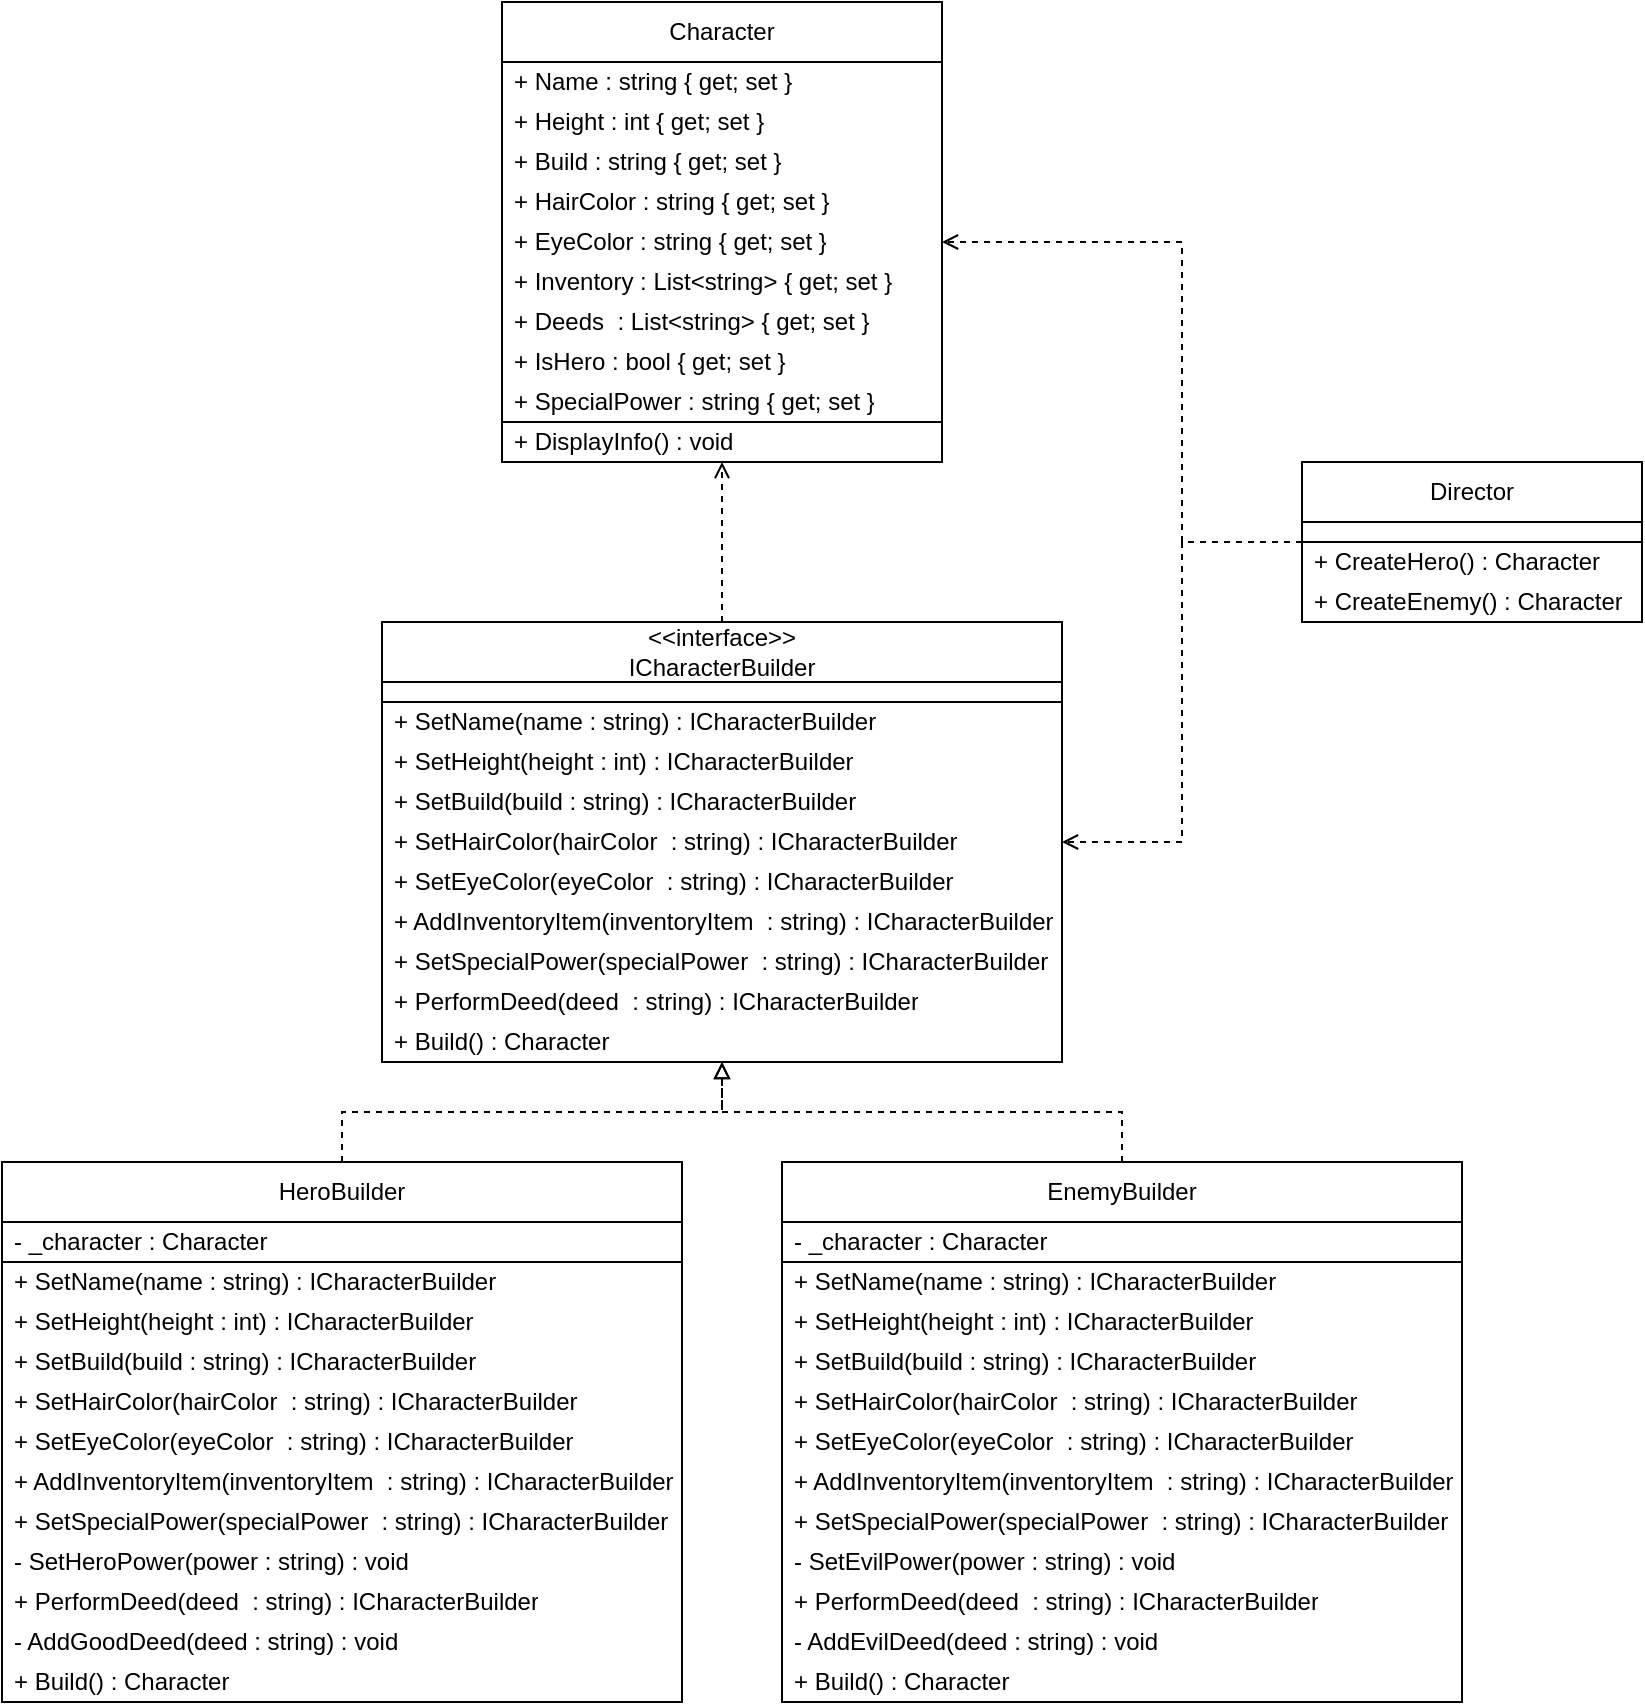 <mxfile version="26.1.0">
  <diagram name="Page-1" id="yLe5yKlHNv7oeGr_GyK9">
    <mxGraphModel dx="932" dy="1340" grid="1" gridSize="10" guides="1" tooltips="1" connect="1" arrows="1" fold="1" page="1" pageScale="1" pageWidth="850" pageHeight="1100" math="0" shadow="0">
      <root>
        <mxCell id="0" />
        <mxCell id="1" parent="0" />
        <mxCell id="oqH6EuFFZUoqmTGzVkV0-65" style="edgeStyle=orthogonalEdgeStyle;rounded=0;orthogonalLoop=1;jettySize=auto;html=1;dashed=1;endArrow=open;endFill=0;" edge="1" parent="1" source="oqH6EuFFZUoqmTGzVkV0-1" target="oqH6EuFFZUoqmTGzVkV0-52">
          <mxGeometry relative="1" as="geometry" />
        </mxCell>
        <mxCell id="oqH6EuFFZUoqmTGzVkV0-1" value="&amp;lt;&amp;lt;interface&amp;gt;&amp;gt;&lt;div&gt;ICharacterBuilder&lt;/div&gt;" style="swimlane;fontStyle=0;childLayout=stackLayout;horizontal=1;startSize=30;horizontalStack=0;resizeParent=1;resizeParentMax=0;resizeLast=0;collapsible=1;marginBottom=0;whiteSpace=wrap;html=1;" vertex="1" parent="1">
          <mxGeometry x="340" y="520" width="340" height="220" as="geometry" />
        </mxCell>
        <mxCell id="oqH6EuFFZUoqmTGzVkV0-2" value="." style="text;strokeColor=none;fillColor=none;align=left;verticalAlign=middle;spacingLeft=4;spacingRight=4;overflow=hidden;points=[[0,0.5],[1,0.5]];portConstraint=eastwest;rotatable=0;whiteSpace=wrap;html=1;" vertex="1" parent="oqH6EuFFZUoqmTGzVkV0-1">
          <mxGeometry y="30" width="340" height="10" as="geometry" />
        </mxCell>
        <mxCell id="oqH6EuFFZUoqmTGzVkV0-5" value="" style="swimlane;startSize=0;" vertex="1" parent="oqH6EuFFZUoqmTGzVkV0-1">
          <mxGeometry y="40" width="340" height="180" as="geometry" />
        </mxCell>
        <mxCell id="oqH6EuFFZUoqmTGzVkV0-6" value="+ SetName(name : string) : ICharacterBuilder" style="text;strokeColor=none;fillColor=none;align=left;verticalAlign=middle;spacingLeft=4;spacingRight=4;overflow=hidden;points=[[0,0.5],[1,0.5]];portConstraint=eastwest;rotatable=0;whiteSpace=wrap;html=1;" vertex="1" parent="oqH6EuFFZUoqmTGzVkV0-5">
          <mxGeometry width="320" height="20" as="geometry" />
        </mxCell>
        <mxCell id="oqH6EuFFZUoqmTGzVkV0-7" value="+ SetHeight(height :&amp;nbsp;int)&amp;nbsp;: ICharacterBuilder" style="text;strokeColor=none;fillColor=none;align=left;verticalAlign=middle;spacingLeft=4;spacingRight=4;overflow=hidden;points=[[0,0.5],[1,0.5]];portConstraint=eastwest;rotatable=0;whiteSpace=wrap;html=1;" vertex="1" parent="oqH6EuFFZUoqmTGzVkV0-5">
          <mxGeometry y="20" width="320" height="20" as="geometry" />
        </mxCell>
        <mxCell id="oqH6EuFFZUoqmTGzVkV0-8" value="+ SetBuild(build&amp;nbsp;: string) : ICharacterBuilder" style="text;strokeColor=none;fillColor=none;align=left;verticalAlign=middle;spacingLeft=4;spacingRight=4;overflow=hidden;points=[[0,0.5],[1,0.5]];portConstraint=eastwest;rotatable=0;whiteSpace=wrap;html=1;" vertex="1" parent="oqH6EuFFZUoqmTGzVkV0-5">
          <mxGeometry y="40" width="320" height="20" as="geometry" />
        </mxCell>
        <mxCell id="oqH6EuFFZUoqmTGzVkV0-9" value="+ SetHairColor(hairColor&amp;nbsp;&amp;nbsp;: string) : ICharacterBuilder" style="text;strokeColor=none;fillColor=none;align=left;verticalAlign=middle;spacingLeft=4;spacingRight=4;overflow=hidden;points=[[0,0.5],[1,0.5]];portConstraint=eastwest;rotatable=0;whiteSpace=wrap;html=1;" vertex="1" parent="oqH6EuFFZUoqmTGzVkV0-5">
          <mxGeometry y="60" width="320" height="20" as="geometry" />
        </mxCell>
        <mxCell id="oqH6EuFFZUoqmTGzVkV0-10" value="+ SetEyeColor(eyeColor&amp;nbsp;&amp;nbsp;: string) : ICharacterBuilder" style="text;strokeColor=none;fillColor=none;align=left;verticalAlign=middle;spacingLeft=4;spacingRight=4;overflow=hidden;points=[[0,0.5],[1,0.5]];portConstraint=eastwest;rotatable=0;whiteSpace=wrap;html=1;" vertex="1" parent="oqH6EuFFZUoqmTGzVkV0-5">
          <mxGeometry y="80" width="320" height="20" as="geometry" />
        </mxCell>
        <mxCell id="oqH6EuFFZUoqmTGzVkV0-11" value="+ AddInventoryItem(inventoryItem&amp;nbsp;&amp;nbsp;: string) : ICharacterBuilder" style="text;strokeColor=none;fillColor=none;align=left;verticalAlign=middle;spacingLeft=4;spacingRight=4;overflow=hidden;points=[[0,0.5],[1,0.5]];portConstraint=eastwest;rotatable=0;whiteSpace=wrap;html=1;" vertex="1" parent="oqH6EuFFZUoqmTGzVkV0-5">
          <mxGeometry y="100" width="340" height="20" as="geometry" />
        </mxCell>
        <mxCell id="oqH6EuFFZUoqmTGzVkV0-12" value="+ SetSpecialPower(specialPower&amp;nbsp;&amp;nbsp;: string) : ICharacterBuilder" style="text;strokeColor=none;fillColor=none;align=left;verticalAlign=middle;spacingLeft=4;spacingRight=4;overflow=hidden;points=[[0,0.5],[1,0.5]];portConstraint=eastwest;rotatable=0;whiteSpace=wrap;html=1;" vertex="1" parent="oqH6EuFFZUoqmTGzVkV0-5">
          <mxGeometry y="120" width="340" height="20" as="geometry" />
        </mxCell>
        <mxCell id="oqH6EuFFZUoqmTGzVkV0-13" value="+ PerformDeed(deed&amp;nbsp;&amp;nbsp;: string) : ICharacterBuilder" style="text;strokeColor=none;fillColor=none;align=left;verticalAlign=middle;spacingLeft=4;spacingRight=4;overflow=hidden;points=[[0,0.5],[1,0.5]];portConstraint=eastwest;rotatable=0;whiteSpace=wrap;html=1;" vertex="1" parent="oqH6EuFFZUoqmTGzVkV0-5">
          <mxGeometry y="140" width="340" height="20" as="geometry" />
        </mxCell>
        <mxCell id="oqH6EuFFZUoqmTGzVkV0-14" value="+ Build() : Character" style="text;strokeColor=none;fillColor=none;align=left;verticalAlign=middle;spacingLeft=4;spacingRight=4;overflow=hidden;points=[[0,0.5],[1,0.5]];portConstraint=eastwest;rotatable=0;whiteSpace=wrap;html=1;" vertex="1" parent="oqH6EuFFZUoqmTGzVkV0-5">
          <mxGeometry y="160" width="340" height="20" as="geometry" />
        </mxCell>
        <mxCell id="oqH6EuFFZUoqmTGzVkV0-43" style="edgeStyle=orthogonalEdgeStyle;rounded=0;orthogonalLoop=1;jettySize=auto;html=1;endArrow=block;endFill=0;dashed=1;" edge="1" parent="1" source="oqH6EuFFZUoqmTGzVkV0-15" target="oqH6EuFFZUoqmTGzVkV0-1">
          <mxGeometry relative="1" as="geometry" />
        </mxCell>
        <mxCell id="oqH6EuFFZUoqmTGzVkV0-15" value="&lt;div&gt;HeroBuilder&lt;/div&gt;" style="swimlane;fontStyle=0;childLayout=stackLayout;horizontal=1;startSize=30;horizontalStack=0;resizeParent=1;resizeParentMax=0;resizeLast=0;collapsible=1;marginBottom=0;whiteSpace=wrap;html=1;" vertex="1" parent="1">
          <mxGeometry x="150" y="790" width="340" height="270" as="geometry" />
        </mxCell>
        <mxCell id="oqH6EuFFZUoqmTGzVkV0-16" value="- _character : Character" style="text;strokeColor=none;fillColor=none;align=left;verticalAlign=middle;spacingLeft=4;spacingRight=4;overflow=hidden;points=[[0,0.5],[1,0.5]];portConstraint=eastwest;rotatable=0;whiteSpace=wrap;html=1;" vertex="1" parent="oqH6EuFFZUoqmTGzVkV0-15">
          <mxGeometry y="30" width="340" height="20" as="geometry" />
        </mxCell>
        <mxCell id="oqH6EuFFZUoqmTGzVkV0-17" value="" style="swimlane;startSize=0;" vertex="1" parent="oqH6EuFFZUoqmTGzVkV0-15">
          <mxGeometry y="50" width="340" height="220" as="geometry" />
        </mxCell>
        <mxCell id="oqH6EuFFZUoqmTGzVkV0-18" value="+ SetName(name : string) : ICharacterBuilder" style="text;strokeColor=none;fillColor=none;align=left;verticalAlign=middle;spacingLeft=4;spacingRight=4;overflow=hidden;points=[[0,0.5],[1,0.5]];portConstraint=eastwest;rotatable=0;whiteSpace=wrap;html=1;" vertex="1" parent="oqH6EuFFZUoqmTGzVkV0-17">
          <mxGeometry width="320" height="20" as="geometry" />
        </mxCell>
        <mxCell id="oqH6EuFFZUoqmTGzVkV0-19" value="+ SetHeight(height :&amp;nbsp;int)&amp;nbsp;: ICharacterBuilder" style="text;strokeColor=none;fillColor=none;align=left;verticalAlign=middle;spacingLeft=4;spacingRight=4;overflow=hidden;points=[[0,0.5],[1,0.5]];portConstraint=eastwest;rotatable=0;whiteSpace=wrap;html=1;" vertex="1" parent="oqH6EuFFZUoqmTGzVkV0-17">
          <mxGeometry y="20" width="320" height="20" as="geometry" />
        </mxCell>
        <mxCell id="oqH6EuFFZUoqmTGzVkV0-20" value="+ SetBuild(build&amp;nbsp;: string) : ICharacterBuilder" style="text;strokeColor=none;fillColor=none;align=left;verticalAlign=middle;spacingLeft=4;spacingRight=4;overflow=hidden;points=[[0,0.5],[1,0.5]];portConstraint=eastwest;rotatable=0;whiteSpace=wrap;html=1;" vertex="1" parent="oqH6EuFFZUoqmTGzVkV0-17">
          <mxGeometry y="40" width="320" height="20" as="geometry" />
        </mxCell>
        <mxCell id="oqH6EuFFZUoqmTGzVkV0-21" value="+ SetHairColor(hairColor&amp;nbsp;&amp;nbsp;: string) : ICharacterBuilder" style="text;strokeColor=none;fillColor=none;align=left;verticalAlign=middle;spacingLeft=4;spacingRight=4;overflow=hidden;points=[[0,0.5],[1,0.5]];portConstraint=eastwest;rotatable=0;whiteSpace=wrap;html=1;" vertex="1" parent="oqH6EuFFZUoqmTGzVkV0-17">
          <mxGeometry y="60" width="320" height="20" as="geometry" />
        </mxCell>
        <mxCell id="oqH6EuFFZUoqmTGzVkV0-22" value="+ SetEyeColor(eyeColor&amp;nbsp;&amp;nbsp;: string) : ICharacterBuilder" style="text;strokeColor=none;fillColor=none;align=left;verticalAlign=middle;spacingLeft=4;spacingRight=4;overflow=hidden;points=[[0,0.5],[1,0.5]];portConstraint=eastwest;rotatable=0;whiteSpace=wrap;html=1;" vertex="1" parent="oqH6EuFFZUoqmTGzVkV0-17">
          <mxGeometry y="80" width="320" height="20" as="geometry" />
        </mxCell>
        <mxCell id="oqH6EuFFZUoqmTGzVkV0-23" value="+ AddInventoryItem(inventoryItem&amp;nbsp;&amp;nbsp;: string) : ICharacterBuilder" style="text;strokeColor=none;fillColor=none;align=left;verticalAlign=middle;spacingLeft=4;spacingRight=4;overflow=hidden;points=[[0,0.5],[1,0.5]];portConstraint=eastwest;rotatable=0;whiteSpace=wrap;html=1;" vertex="1" parent="oqH6EuFFZUoqmTGzVkV0-17">
          <mxGeometry y="100" width="340" height="20" as="geometry" />
        </mxCell>
        <mxCell id="oqH6EuFFZUoqmTGzVkV0-24" value="+ SetSpecialPower(specialPower&amp;nbsp;&amp;nbsp;: string) : ICharacterBuilder" style="text;strokeColor=none;fillColor=none;align=left;verticalAlign=middle;spacingLeft=4;spacingRight=4;overflow=hidden;points=[[0,0.5],[1,0.5]];portConstraint=eastwest;rotatable=0;whiteSpace=wrap;html=1;" vertex="1" parent="oqH6EuFFZUoqmTGzVkV0-17">
          <mxGeometry y="120" width="340" height="20" as="geometry" />
        </mxCell>
        <mxCell id="oqH6EuFFZUoqmTGzVkV0-25" value="+ PerformDeed(deed&amp;nbsp;&amp;nbsp;: string) : ICharacterBuilder" style="text;strokeColor=none;fillColor=none;align=left;verticalAlign=middle;spacingLeft=4;spacingRight=4;overflow=hidden;points=[[0,0.5],[1,0.5]];portConstraint=eastwest;rotatable=0;whiteSpace=wrap;html=1;" vertex="1" parent="oqH6EuFFZUoqmTGzVkV0-17">
          <mxGeometry y="160" width="340" height="20" as="geometry" />
        </mxCell>
        <mxCell id="oqH6EuFFZUoqmTGzVkV0-26" value="+ Build() : Character" style="text;strokeColor=none;fillColor=none;align=left;verticalAlign=middle;spacingLeft=4;spacingRight=4;overflow=hidden;points=[[0,0.5],[1,0.5]];portConstraint=eastwest;rotatable=0;whiteSpace=wrap;html=1;" vertex="1" parent="oqH6EuFFZUoqmTGzVkV0-17">
          <mxGeometry y="200" width="340" height="20" as="geometry" />
        </mxCell>
        <mxCell id="oqH6EuFFZUoqmTGzVkV0-27" value="- SetHeroPower(power : string) : void" style="text;strokeColor=none;fillColor=none;align=left;verticalAlign=middle;spacingLeft=4;spacingRight=4;overflow=hidden;points=[[0,0.5],[1,0.5]];portConstraint=eastwest;rotatable=0;whiteSpace=wrap;html=1;" vertex="1" parent="oqH6EuFFZUoqmTGzVkV0-17">
          <mxGeometry y="140" width="340" height="20" as="geometry" />
        </mxCell>
        <mxCell id="oqH6EuFFZUoqmTGzVkV0-28" value="- AddGoodDeed(deed : string) : void" style="text;strokeColor=none;fillColor=none;align=left;verticalAlign=middle;spacingLeft=4;spacingRight=4;overflow=hidden;points=[[0,0.5],[1,0.5]];portConstraint=eastwest;rotatable=0;whiteSpace=wrap;html=1;" vertex="1" parent="oqH6EuFFZUoqmTGzVkV0-17">
          <mxGeometry y="180" width="340" height="20" as="geometry" />
        </mxCell>
        <mxCell id="oqH6EuFFZUoqmTGzVkV0-44" style="edgeStyle=orthogonalEdgeStyle;rounded=0;orthogonalLoop=1;jettySize=auto;html=1;endArrow=block;endFill=0;dashed=1;" edge="1" parent="1" source="oqH6EuFFZUoqmTGzVkV0-29" target="oqH6EuFFZUoqmTGzVkV0-1">
          <mxGeometry relative="1" as="geometry" />
        </mxCell>
        <mxCell id="oqH6EuFFZUoqmTGzVkV0-29" value="&lt;div&gt;EnemyBuilder&lt;/div&gt;" style="swimlane;fontStyle=0;childLayout=stackLayout;horizontal=1;startSize=30;horizontalStack=0;resizeParent=1;resizeParentMax=0;resizeLast=0;collapsible=1;marginBottom=0;whiteSpace=wrap;html=1;" vertex="1" parent="1">
          <mxGeometry x="540" y="790" width="340" height="270" as="geometry" />
        </mxCell>
        <mxCell id="oqH6EuFFZUoqmTGzVkV0-30" value="- _character : Character" style="text;strokeColor=none;fillColor=none;align=left;verticalAlign=middle;spacingLeft=4;spacingRight=4;overflow=hidden;points=[[0,0.5],[1,0.5]];portConstraint=eastwest;rotatable=0;whiteSpace=wrap;html=1;" vertex="1" parent="oqH6EuFFZUoqmTGzVkV0-29">
          <mxGeometry y="30" width="340" height="20" as="geometry" />
        </mxCell>
        <mxCell id="oqH6EuFFZUoqmTGzVkV0-31" value="" style="swimlane;startSize=0;" vertex="1" parent="oqH6EuFFZUoqmTGzVkV0-29">
          <mxGeometry y="50" width="340" height="220" as="geometry" />
        </mxCell>
        <mxCell id="oqH6EuFFZUoqmTGzVkV0-32" value="+ SetName(name : string) : ICharacterBuilder" style="text;strokeColor=none;fillColor=none;align=left;verticalAlign=middle;spacingLeft=4;spacingRight=4;overflow=hidden;points=[[0,0.5],[1,0.5]];portConstraint=eastwest;rotatable=0;whiteSpace=wrap;html=1;" vertex="1" parent="oqH6EuFFZUoqmTGzVkV0-31">
          <mxGeometry width="320" height="20" as="geometry" />
        </mxCell>
        <mxCell id="oqH6EuFFZUoqmTGzVkV0-33" value="+ SetHeight(height :&amp;nbsp;int)&amp;nbsp;: ICharacterBuilder" style="text;strokeColor=none;fillColor=none;align=left;verticalAlign=middle;spacingLeft=4;spacingRight=4;overflow=hidden;points=[[0,0.5],[1,0.5]];portConstraint=eastwest;rotatable=0;whiteSpace=wrap;html=1;" vertex="1" parent="oqH6EuFFZUoqmTGzVkV0-31">
          <mxGeometry y="20" width="320" height="20" as="geometry" />
        </mxCell>
        <mxCell id="oqH6EuFFZUoqmTGzVkV0-34" value="+ SetBuild(build&amp;nbsp;: string) : ICharacterBuilder" style="text;strokeColor=none;fillColor=none;align=left;verticalAlign=middle;spacingLeft=4;spacingRight=4;overflow=hidden;points=[[0,0.5],[1,0.5]];portConstraint=eastwest;rotatable=0;whiteSpace=wrap;html=1;" vertex="1" parent="oqH6EuFFZUoqmTGzVkV0-31">
          <mxGeometry y="40" width="320" height="20" as="geometry" />
        </mxCell>
        <mxCell id="oqH6EuFFZUoqmTGzVkV0-35" value="+ SetHairColor(hairColor&amp;nbsp;&amp;nbsp;: string) : ICharacterBuilder" style="text;strokeColor=none;fillColor=none;align=left;verticalAlign=middle;spacingLeft=4;spacingRight=4;overflow=hidden;points=[[0,0.5],[1,0.5]];portConstraint=eastwest;rotatable=0;whiteSpace=wrap;html=1;" vertex="1" parent="oqH6EuFFZUoqmTGzVkV0-31">
          <mxGeometry y="60" width="320" height="20" as="geometry" />
        </mxCell>
        <mxCell id="oqH6EuFFZUoqmTGzVkV0-36" value="+ SetEyeColor(eyeColor&amp;nbsp;&amp;nbsp;: string) : ICharacterBuilder" style="text;strokeColor=none;fillColor=none;align=left;verticalAlign=middle;spacingLeft=4;spacingRight=4;overflow=hidden;points=[[0,0.5],[1,0.5]];portConstraint=eastwest;rotatable=0;whiteSpace=wrap;html=1;" vertex="1" parent="oqH6EuFFZUoqmTGzVkV0-31">
          <mxGeometry y="80" width="320" height="20" as="geometry" />
        </mxCell>
        <mxCell id="oqH6EuFFZUoqmTGzVkV0-37" value="+ AddInventoryItem(inventoryItem&amp;nbsp;&amp;nbsp;: string) : ICharacterBuilder" style="text;strokeColor=none;fillColor=none;align=left;verticalAlign=middle;spacingLeft=4;spacingRight=4;overflow=hidden;points=[[0,0.5],[1,0.5]];portConstraint=eastwest;rotatable=0;whiteSpace=wrap;html=1;" vertex="1" parent="oqH6EuFFZUoqmTGzVkV0-31">
          <mxGeometry y="100" width="340" height="20" as="geometry" />
        </mxCell>
        <mxCell id="oqH6EuFFZUoqmTGzVkV0-38" value="+ SetSpecialPower(specialPower&amp;nbsp;&amp;nbsp;: string) : ICharacterBuilder" style="text;strokeColor=none;fillColor=none;align=left;verticalAlign=middle;spacingLeft=4;spacingRight=4;overflow=hidden;points=[[0,0.5],[1,0.5]];portConstraint=eastwest;rotatable=0;whiteSpace=wrap;html=1;" vertex="1" parent="oqH6EuFFZUoqmTGzVkV0-31">
          <mxGeometry y="120" width="340" height="20" as="geometry" />
        </mxCell>
        <mxCell id="oqH6EuFFZUoqmTGzVkV0-39" value="+ PerformDeed(deed&amp;nbsp;&amp;nbsp;: string) : ICharacterBuilder" style="text;strokeColor=none;fillColor=none;align=left;verticalAlign=middle;spacingLeft=4;spacingRight=4;overflow=hidden;points=[[0,0.5],[1,0.5]];portConstraint=eastwest;rotatable=0;whiteSpace=wrap;html=1;" vertex="1" parent="oqH6EuFFZUoqmTGzVkV0-31">
          <mxGeometry y="160" width="340" height="20" as="geometry" />
        </mxCell>
        <mxCell id="oqH6EuFFZUoqmTGzVkV0-40" value="+ Build() : Character" style="text;strokeColor=none;fillColor=none;align=left;verticalAlign=middle;spacingLeft=4;spacingRight=4;overflow=hidden;points=[[0,0.5],[1,0.5]];portConstraint=eastwest;rotatable=0;whiteSpace=wrap;html=1;" vertex="1" parent="oqH6EuFFZUoqmTGzVkV0-31">
          <mxGeometry y="200" width="340" height="20" as="geometry" />
        </mxCell>
        <mxCell id="oqH6EuFFZUoqmTGzVkV0-41" value="- SetEvilPower(power : string) : void" style="text;strokeColor=none;fillColor=none;align=left;verticalAlign=middle;spacingLeft=4;spacingRight=4;overflow=hidden;points=[[0,0.5],[1,0.5]];portConstraint=eastwest;rotatable=0;whiteSpace=wrap;html=1;" vertex="1" parent="oqH6EuFFZUoqmTGzVkV0-31">
          <mxGeometry y="140" width="340" height="20" as="geometry" />
        </mxCell>
        <mxCell id="oqH6EuFFZUoqmTGzVkV0-42" value="- AddEvilDeed(deed : string) : void" style="text;strokeColor=none;fillColor=none;align=left;verticalAlign=middle;spacingLeft=4;spacingRight=4;overflow=hidden;points=[[0,0.5],[1,0.5]];portConstraint=eastwest;rotatable=0;whiteSpace=wrap;html=1;" vertex="1" parent="oqH6EuFFZUoqmTGzVkV0-31">
          <mxGeometry y="180" width="340" height="20" as="geometry" />
        </mxCell>
        <mxCell id="oqH6EuFFZUoqmTGzVkV0-66" style="edgeStyle=orthogonalEdgeStyle;rounded=0;orthogonalLoop=1;jettySize=auto;html=1;entryX=1;entryY=0.5;entryDx=0;entryDy=0;dashed=1;endArrow=open;endFill=0;" edge="1" parent="1" source="oqH6EuFFZUoqmTGzVkV0-45" target="oqH6EuFFZUoqmTGzVkV0-61">
          <mxGeometry relative="1" as="geometry">
            <Array as="points">
              <mxPoint x="740" y="480" />
              <mxPoint x="740" y="330" />
            </Array>
          </mxGeometry>
        </mxCell>
        <mxCell id="oqH6EuFFZUoqmTGzVkV0-68" style="edgeStyle=orthogonalEdgeStyle;rounded=0;orthogonalLoop=1;jettySize=auto;html=1;dashed=1;endArrow=open;endFill=0;" edge="1" parent="1" source="oqH6EuFFZUoqmTGzVkV0-45" target="oqH6EuFFZUoqmTGzVkV0-1">
          <mxGeometry relative="1" as="geometry" />
        </mxCell>
        <mxCell id="oqH6EuFFZUoqmTGzVkV0-45" value="Director" style="swimlane;fontStyle=0;childLayout=stackLayout;horizontal=1;startSize=30;horizontalStack=0;resizeParent=1;resizeParentMax=0;resizeLast=0;collapsible=1;marginBottom=0;whiteSpace=wrap;html=1;" vertex="1" parent="1">
          <mxGeometry x="800" y="440" width="170" height="80" as="geometry" />
        </mxCell>
        <mxCell id="oqH6EuFFZUoqmTGzVkV0-46" value="." style="text;strokeColor=none;fillColor=none;align=left;verticalAlign=middle;spacingLeft=4;spacingRight=4;overflow=hidden;points=[[0,0.5],[1,0.5]];portConstraint=eastwest;rotatable=0;whiteSpace=wrap;html=1;" vertex="1" parent="oqH6EuFFZUoqmTGzVkV0-45">
          <mxGeometry y="30" width="170" height="10" as="geometry" />
        </mxCell>
        <mxCell id="oqH6EuFFZUoqmTGzVkV0-49" value="" style="swimlane;startSize=0;" vertex="1" parent="oqH6EuFFZUoqmTGzVkV0-45">
          <mxGeometry y="40" width="170" height="40" as="geometry" />
        </mxCell>
        <mxCell id="oqH6EuFFZUoqmTGzVkV0-50" value="+ CreateHero() : Character" style="text;strokeColor=none;fillColor=none;align=left;verticalAlign=middle;spacingLeft=4;spacingRight=4;overflow=hidden;points=[[0,0.5],[1,0.5]];portConstraint=eastwest;rotatable=0;whiteSpace=wrap;html=1;" vertex="1" parent="oqH6EuFFZUoqmTGzVkV0-49">
          <mxGeometry width="160" height="20" as="geometry" />
        </mxCell>
        <mxCell id="oqH6EuFFZUoqmTGzVkV0-51" value="+ CreateEnemy() : Character" style="text;strokeColor=none;fillColor=none;align=left;verticalAlign=middle;spacingLeft=4;spacingRight=4;overflow=hidden;points=[[0,0.5],[1,0.5]];portConstraint=eastwest;rotatable=0;whiteSpace=wrap;html=1;" vertex="1" parent="oqH6EuFFZUoqmTGzVkV0-49">
          <mxGeometry y="20" width="170" height="20" as="geometry" />
        </mxCell>
        <mxCell id="oqH6EuFFZUoqmTGzVkV0-52" value="Character" style="swimlane;fontStyle=0;childLayout=stackLayout;horizontal=1;startSize=30;horizontalStack=0;resizeParent=1;resizeParentMax=0;resizeLast=0;collapsible=1;marginBottom=0;whiteSpace=wrap;html=1;" vertex="1" parent="1">
          <mxGeometry x="400" y="210" width="220" height="230" as="geometry" />
        </mxCell>
        <mxCell id="oqH6EuFFZUoqmTGzVkV0-53" value="+ Name : string { get; set }" style="text;strokeColor=none;fillColor=none;align=left;verticalAlign=middle;spacingLeft=4;spacingRight=4;overflow=hidden;points=[[0,0.5],[1,0.5]];portConstraint=eastwest;rotatable=0;whiteSpace=wrap;html=1;" vertex="1" parent="oqH6EuFFZUoqmTGzVkV0-52">
          <mxGeometry y="30" width="220" height="20" as="geometry" />
        </mxCell>
        <mxCell id="oqH6EuFFZUoqmTGzVkV0-54" value="+ Height&amp;nbsp;: int { get; set }" style="text;strokeColor=none;fillColor=none;align=left;verticalAlign=middle;spacingLeft=4;spacingRight=4;overflow=hidden;points=[[0,0.5],[1,0.5]];portConstraint=eastwest;rotatable=0;whiteSpace=wrap;html=1;" vertex="1" parent="oqH6EuFFZUoqmTGzVkV0-52">
          <mxGeometry y="50" width="220" height="20" as="geometry" />
        </mxCell>
        <mxCell id="oqH6EuFFZUoqmTGzVkV0-55" value="+ Build : string { get; set }" style="text;strokeColor=none;fillColor=none;align=left;verticalAlign=middle;spacingLeft=4;spacingRight=4;overflow=hidden;points=[[0,0.5],[1,0.5]];portConstraint=eastwest;rotatable=0;whiteSpace=wrap;html=1;" vertex="1" parent="oqH6EuFFZUoqmTGzVkV0-52">
          <mxGeometry y="70" width="220" height="20" as="geometry" />
        </mxCell>
        <mxCell id="oqH6EuFFZUoqmTGzVkV0-60" value="+ HairColor&amp;nbsp;: string { get; set }" style="text;strokeColor=none;fillColor=none;align=left;verticalAlign=middle;spacingLeft=4;spacingRight=4;overflow=hidden;points=[[0,0.5],[1,0.5]];portConstraint=eastwest;rotatable=0;whiteSpace=wrap;html=1;" vertex="1" parent="oqH6EuFFZUoqmTGzVkV0-52">
          <mxGeometry y="90" width="220" height="20" as="geometry" />
        </mxCell>
        <mxCell id="oqH6EuFFZUoqmTGzVkV0-61" value="+ EyeColor&amp;nbsp;: string { get; set }" style="text;strokeColor=none;fillColor=none;align=left;verticalAlign=middle;spacingLeft=4;spacingRight=4;overflow=hidden;points=[[0,0.5],[1,0.5]];portConstraint=eastwest;rotatable=0;whiteSpace=wrap;html=1;" vertex="1" parent="oqH6EuFFZUoqmTGzVkV0-52">
          <mxGeometry y="110" width="220" height="20" as="geometry" />
        </mxCell>
        <mxCell id="oqH6EuFFZUoqmTGzVkV0-62" value="+ Inventory&amp;nbsp;: List&amp;lt;string&amp;gt; { get; set }" style="text;strokeColor=none;fillColor=none;align=left;verticalAlign=middle;spacingLeft=4;spacingRight=4;overflow=hidden;points=[[0,0.5],[1,0.5]];portConstraint=eastwest;rotatable=0;whiteSpace=wrap;html=1;" vertex="1" parent="oqH6EuFFZUoqmTGzVkV0-52">
          <mxGeometry y="130" width="220" height="20" as="geometry" />
        </mxCell>
        <mxCell id="oqH6EuFFZUoqmTGzVkV0-64" value="+ Deeds&amp;nbsp;&amp;nbsp;: List&amp;lt;string&amp;gt; { get; set }" style="text;strokeColor=none;fillColor=none;align=left;verticalAlign=middle;spacingLeft=4;spacingRight=4;overflow=hidden;points=[[0,0.5],[1,0.5]];portConstraint=eastwest;rotatable=0;whiteSpace=wrap;html=1;" vertex="1" parent="oqH6EuFFZUoqmTGzVkV0-52">
          <mxGeometry y="150" width="220" height="20" as="geometry" />
        </mxCell>
        <mxCell id="oqH6EuFFZUoqmTGzVkV0-63" value="+ IsHero : bool { get; set }" style="text;strokeColor=none;fillColor=none;align=left;verticalAlign=middle;spacingLeft=4;spacingRight=4;overflow=hidden;points=[[0,0.5],[1,0.5]];portConstraint=eastwest;rotatable=0;whiteSpace=wrap;html=1;" vertex="1" parent="oqH6EuFFZUoqmTGzVkV0-52">
          <mxGeometry y="170" width="220" height="20" as="geometry" />
        </mxCell>
        <mxCell id="oqH6EuFFZUoqmTGzVkV0-59" value="+ SpecialPower&amp;nbsp;: string { get; set }" style="text;strokeColor=none;fillColor=none;align=left;verticalAlign=middle;spacingLeft=4;spacingRight=4;overflow=hidden;points=[[0,0.5],[1,0.5]];portConstraint=eastwest;rotatable=0;whiteSpace=wrap;html=1;" vertex="1" parent="oqH6EuFFZUoqmTGzVkV0-52">
          <mxGeometry y="190" width="220" height="20" as="geometry" />
        </mxCell>
        <mxCell id="oqH6EuFFZUoqmTGzVkV0-57" value="" style="swimlane;startSize=0;" vertex="1" parent="oqH6EuFFZUoqmTGzVkV0-52">
          <mxGeometry y="210" width="220" height="20" as="geometry" />
        </mxCell>
        <mxCell id="oqH6EuFFZUoqmTGzVkV0-58" value="+ DisplayInfo() : void" style="text;strokeColor=none;fillColor=none;align=left;verticalAlign=middle;spacingLeft=4;spacingRight=4;overflow=hidden;points=[[0,0.5],[1,0.5]];portConstraint=eastwest;rotatable=0;whiteSpace=wrap;html=1;" vertex="1" parent="oqH6EuFFZUoqmTGzVkV0-57">
          <mxGeometry width="220" height="20" as="geometry" />
        </mxCell>
      </root>
    </mxGraphModel>
  </diagram>
</mxfile>
